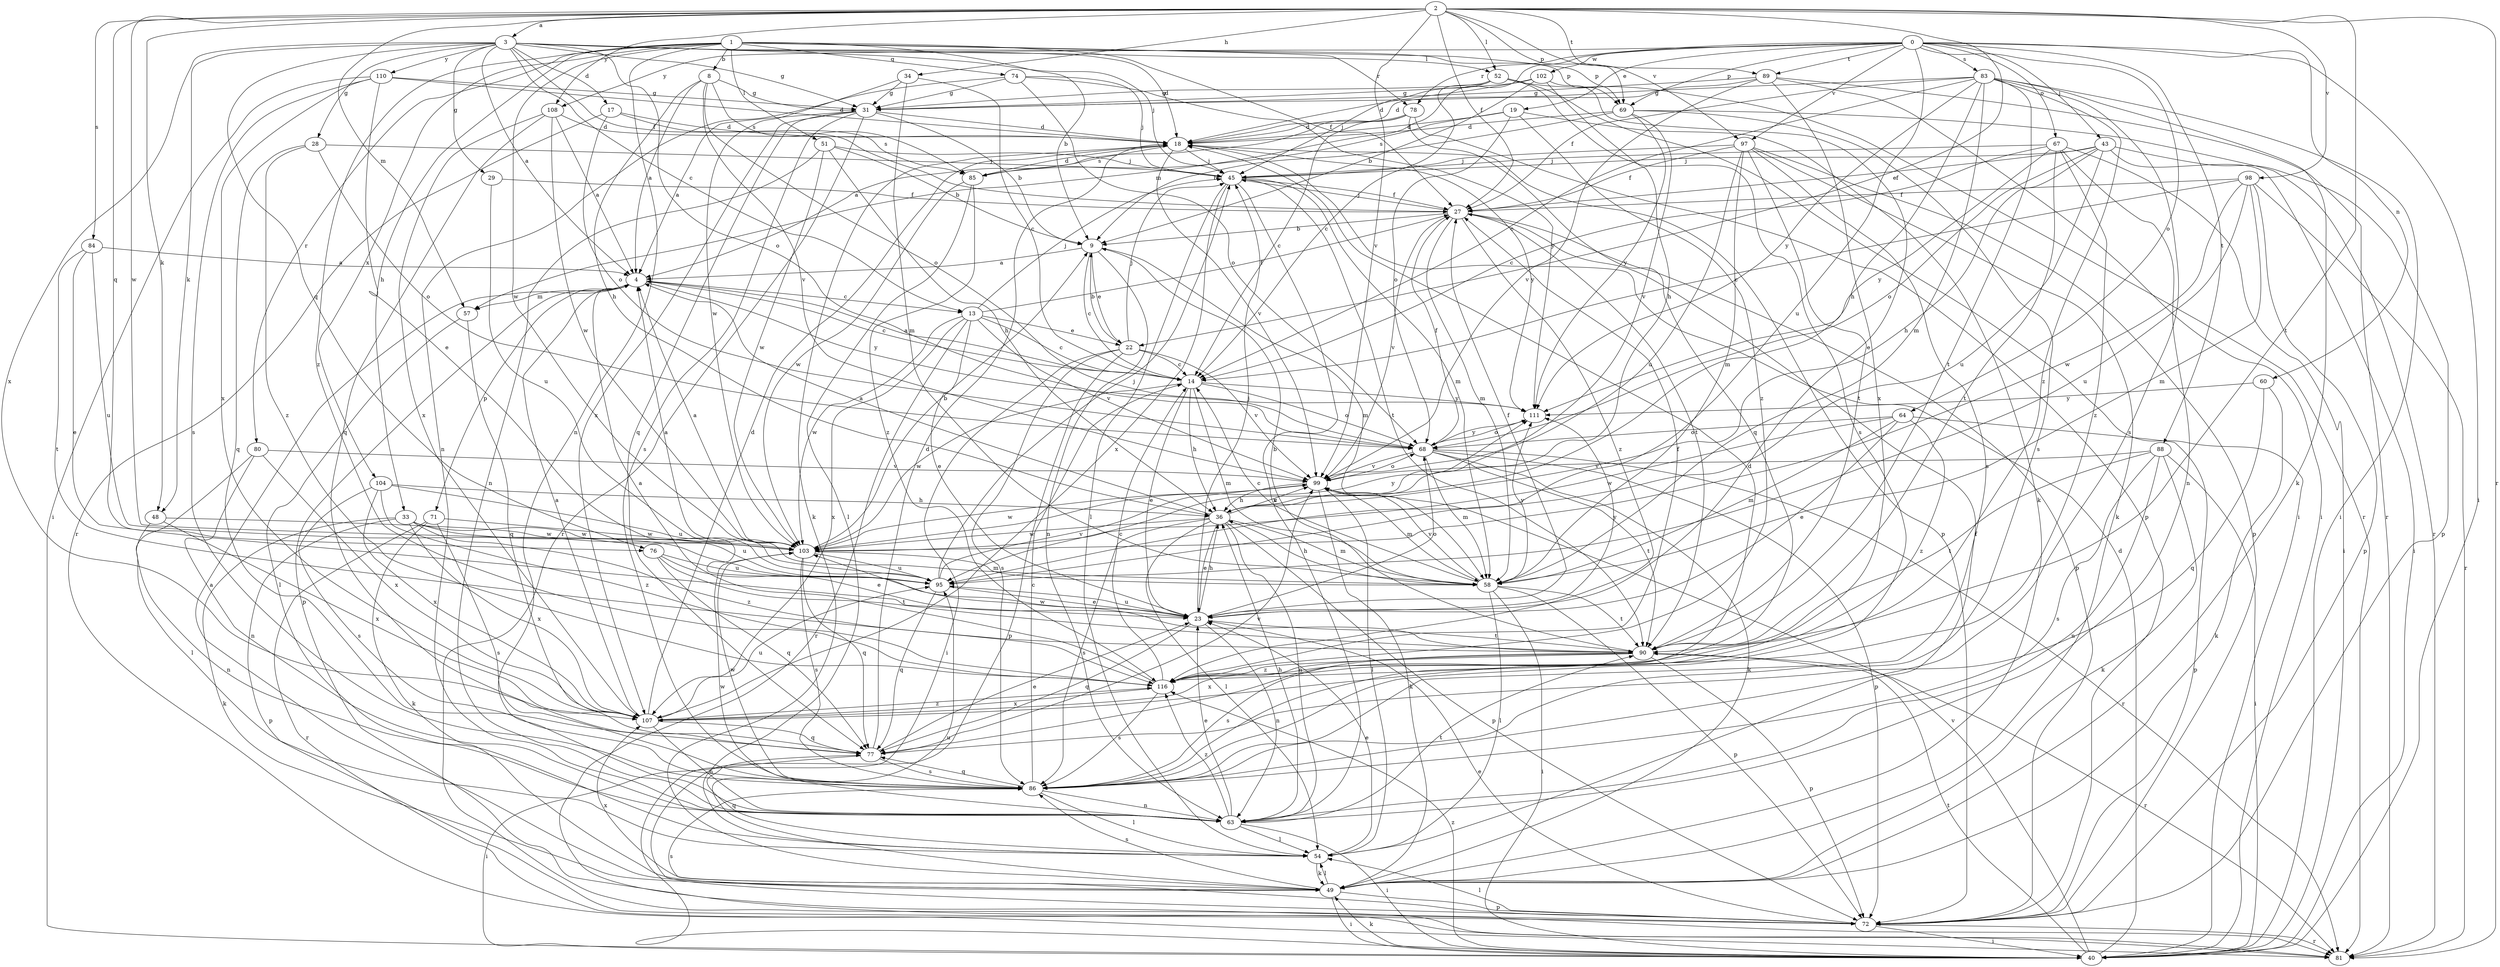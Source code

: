 strict digraph  {
0;
1;
2;
3;
4;
8;
9;
13;
14;
17;
18;
19;
22;
23;
27;
28;
29;
31;
33;
34;
36;
40;
43;
45;
48;
49;
51;
52;
54;
57;
58;
60;
63;
64;
67;
68;
69;
71;
72;
74;
76;
77;
78;
80;
81;
83;
84;
85;
86;
88;
89;
90;
95;
97;
98;
99;
102;
103;
104;
107;
108;
110;
111;
116;
0 -> 19  [label=e];
0 -> 40  [label=i];
0 -> 43  [label=j];
0 -> 57  [label=m];
0 -> 60  [label=n];
0 -> 64  [label=o];
0 -> 67  [label=o];
0 -> 69  [label=p];
0 -> 78  [label=r];
0 -> 83  [label=s];
0 -> 88  [label=t];
0 -> 89  [label=t];
0 -> 95  [label=u];
0 -> 97  [label=v];
0 -> 102  [label=w];
0 -> 108  [label=y];
1 -> 8  [label=b];
1 -> 9  [label=b];
1 -> 27  [label=f];
1 -> 33  [label=h];
1 -> 51  [label=l];
1 -> 63  [label=n];
1 -> 69  [label=p];
1 -> 74  [label=q];
1 -> 78  [label=r];
1 -> 80  [label=r];
1 -> 103  [label=w];
1 -> 104  [label=x];
1 -> 116  [label=z];
2 -> 3  [label=a];
2 -> 22  [label=e];
2 -> 27  [label=f];
2 -> 34  [label=h];
2 -> 48  [label=k];
2 -> 52  [label=l];
2 -> 57  [label=m];
2 -> 69  [label=p];
2 -> 76  [label=q];
2 -> 81  [label=r];
2 -> 84  [label=s];
2 -> 89  [label=t];
2 -> 90  [label=t];
2 -> 97  [label=v];
2 -> 98  [label=v];
2 -> 99  [label=v];
2 -> 103  [label=w];
2 -> 108  [label=y];
3 -> 4  [label=a];
3 -> 13  [label=c];
3 -> 17  [label=d];
3 -> 18  [label=d];
3 -> 27  [label=f];
3 -> 28  [label=g];
3 -> 29  [label=g];
3 -> 31  [label=g];
3 -> 45  [label=j];
3 -> 48  [label=k];
3 -> 52  [label=l];
3 -> 68  [label=o];
3 -> 69  [label=p];
3 -> 76  [label=q];
3 -> 107  [label=x];
3 -> 110  [label=y];
4 -> 13  [label=c];
4 -> 14  [label=c];
4 -> 57  [label=m];
4 -> 71  [label=p];
4 -> 72  [label=p];
4 -> 111  [label=y];
8 -> 4  [label=a];
8 -> 31  [label=g];
8 -> 36  [label=h];
8 -> 68  [label=o];
8 -> 85  [label=s];
8 -> 99  [label=v];
9 -> 4  [label=a];
9 -> 14  [label=c];
9 -> 22  [label=e];
9 -> 58  [label=m];
9 -> 63  [label=n];
13 -> 14  [label=c];
13 -> 22  [label=e];
13 -> 23  [label=e];
13 -> 27  [label=f];
13 -> 45  [label=j];
13 -> 81  [label=r];
13 -> 99  [label=v];
13 -> 103  [label=w];
13 -> 107  [label=x];
14 -> 4  [label=a];
14 -> 23  [label=e];
14 -> 36  [label=h];
14 -> 58  [label=m];
14 -> 68  [label=o];
14 -> 103  [label=w];
14 -> 111  [label=y];
17 -> 18  [label=d];
17 -> 68  [label=o];
17 -> 81  [label=r];
17 -> 85  [label=s];
18 -> 45  [label=j];
18 -> 49  [label=k];
18 -> 72  [label=p];
18 -> 85  [label=s];
18 -> 99  [label=v];
18 -> 111  [label=y];
19 -> 18  [label=d];
19 -> 49  [label=k];
19 -> 68  [label=o];
19 -> 85  [label=s];
19 -> 116  [label=z];
22 -> 9  [label=b];
22 -> 14  [label=c];
22 -> 40  [label=i];
22 -> 45  [label=j];
22 -> 72  [label=p];
22 -> 86  [label=s];
22 -> 99  [label=v];
23 -> 27  [label=f];
23 -> 36  [label=h];
23 -> 45  [label=j];
23 -> 63  [label=n];
23 -> 68  [label=o];
23 -> 77  [label=q];
23 -> 90  [label=t];
23 -> 95  [label=u];
23 -> 111  [label=y];
27 -> 9  [label=b];
27 -> 45  [label=j];
27 -> 58  [label=m];
27 -> 72  [label=p];
27 -> 90  [label=t];
27 -> 99  [label=v];
27 -> 116  [label=z];
28 -> 45  [label=j];
28 -> 68  [label=o];
28 -> 77  [label=q];
28 -> 116  [label=z];
29 -> 27  [label=f];
29 -> 95  [label=u];
31 -> 4  [label=a];
31 -> 9  [label=b];
31 -> 18  [label=d];
31 -> 77  [label=q];
31 -> 81  [label=r];
31 -> 86  [label=s];
31 -> 107  [label=x];
33 -> 49  [label=k];
33 -> 72  [label=p];
33 -> 95  [label=u];
33 -> 103  [label=w];
33 -> 107  [label=x];
33 -> 116  [label=z];
34 -> 14  [label=c];
34 -> 31  [label=g];
34 -> 58  [label=m];
34 -> 103  [label=w];
36 -> 4  [label=a];
36 -> 23  [label=e];
36 -> 54  [label=l];
36 -> 58  [label=m];
36 -> 63  [label=n];
36 -> 72  [label=p];
36 -> 86  [label=s];
36 -> 99  [label=v];
36 -> 103  [label=w];
40 -> 18  [label=d];
40 -> 49  [label=k];
40 -> 90  [label=t];
40 -> 99  [label=v];
40 -> 116  [label=z];
43 -> 27  [label=f];
43 -> 36  [label=h];
43 -> 40  [label=i];
43 -> 45  [label=j];
43 -> 68  [label=o];
43 -> 72  [label=p];
43 -> 95  [label=u];
45 -> 27  [label=f];
45 -> 54  [label=l];
45 -> 58  [label=m];
45 -> 63  [label=n];
45 -> 90  [label=t];
45 -> 107  [label=x];
48 -> 63  [label=n];
48 -> 103  [label=w];
48 -> 107  [label=x];
49 -> 4  [label=a];
49 -> 40  [label=i];
49 -> 54  [label=l];
49 -> 72  [label=p];
49 -> 86  [label=s];
49 -> 95  [label=u];
49 -> 107  [label=x];
51 -> 9  [label=b];
51 -> 36  [label=h];
51 -> 45  [label=j];
51 -> 63  [label=n];
51 -> 103  [label=w];
52 -> 14  [label=c];
52 -> 31  [label=g];
52 -> 40  [label=i];
52 -> 45  [label=j];
52 -> 81  [label=r];
52 -> 86  [label=s];
54 -> 23  [label=e];
54 -> 27  [label=f];
54 -> 49  [label=k];
54 -> 77  [label=q];
57 -> 54  [label=l];
57 -> 77  [label=q];
58 -> 4  [label=a];
58 -> 14  [label=c];
58 -> 36  [label=h];
58 -> 40  [label=i];
58 -> 54  [label=l];
58 -> 72  [label=p];
58 -> 90  [label=t];
58 -> 99  [label=v];
58 -> 111  [label=y];
60 -> 49  [label=k];
60 -> 77  [label=q];
60 -> 111  [label=y];
63 -> 23  [label=e];
63 -> 36  [label=h];
63 -> 40  [label=i];
63 -> 54  [label=l];
63 -> 90  [label=t];
63 -> 103  [label=w];
63 -> 116  [label=z];
64 -> 23  [label=e];
64 -> 58  [label=m];
64 -> 68  [label=o];
64 -> 72  [label=p];
64 -> 103  [label=w];
64 -> 116  [label=z];
67 -> 14  [label=c];
67 -> 40  [label=i];
67 -> 45  [label=j];
67 -> 63  [label=n];
67 -> 90  [label=t];
67 -> 111  [label=y];
67 -> 116  [label=z];
68 -> 27  [label=f];
68 -> 49  [label=k];
68 -> 58  [label=m];
68 -> 72  [label=p];
68 -> 81  [label=r];
68 -> 90  [label=t];
68 -> 99  [label=v];
68 -> 111  [label=y];
69 -> 9  [label=b];
69 -> 18  [label=d];
69 -> 81  [label=r];
69 -> 86  [label=s];
69 -> 99  [label=v];
69 -> 111  [label=y];
71 -> 49  [label=k];
71 -> 81  [label=r];
71 -> 86  [label=s];
71 -> 103  [label=w];
72 -> 23  [label=e];
72 -> 40  [label=i];
72 -> 54  [label=l];
72 -> 81  [label=r];
72 -> 86  [label=s];
74 -> 31  [label=g];
74 -> 45  [label=j];
74 -> 63  [label=n];
74 -> 68  [label=o];
74 -> 111  [label=y];
76 -> 23  [label=e];
76 -> 77  [label=q];
76 -> 90  [label=t];
76 -> 95  [label=u];
77 -> 18  [label=d];
77 -> 23  [label=e];
77 -> 40  [label=i];
77 -> 86  [label=s];
77 -> 99  [label=v];
78 -> 4  [label=a];
78 -> 14  [label=c];
78 -> 18  [label=d];
78 -> 72  [label=p];
78 -> 77  [label=q];
80 -> 54  [label=l];
80 -> 63  [label=n];
80 -> 99  [label=v];
80 -> 107  [label=x];
83 -> 14  [label=c];
83 -> 27  [label=f];
83 -> 31  [label=g];
83 -> 36  [label=h];
83 -> 40  [label=i];
83 -> 49  [label=k];
83 -> 58  [label=m];
83 -> 86  [label=s];
83 -> 90  [label=t];
83 -> 111  [label=y];
83 -> 116  [label=z];
84 -> 4  [label=a];
84 -> 23  [label=e];
84 -> 90  [label=t];
84 -> 95  [label=u];
85 -> 18  [label=d];
85 -> 54  [label=l];
85 -> 103  [label=w];
85 -> 116  [label=z];
86 -> 14  [label=c];
86 -> 18  [label=d];
86 -> 54  [label=l];
86 -> 63  [label=n];
86 -> 77  [label=q];
86 -> 103  [label=w];
88 -> 40  [label=i];
88 -> 49  [label=k];
88 -> 63  [label=n];
88 -> 86  [label=s];
88 -> 90  [label=t];
88 -> 99  [label=v];
89 -> 18  [label=d];
89 -> 31  [label=g];
89 -> 40  [label=i];
89 -> 81  [label=r];
89 -> 99  [label=v];
89 -> 107  [label=x];
90 -> 9  [label=b];
90 -> 72  [label=p];
90 -> 81  [label=r];
90 -> 86  [label=s];
90 -> 103  [label=w];
90 -> 107  [label=x];
90 -> 116  [label=z];
95 -> 23  [label=e];
95 -> 45  [label=j];
95 -> 77  [label=q];
95 -> 99  [label=v];
97 -> 27  [label=f];
97 -> 45  [label=j];
97 -> 49  [label=k];
97 -> 58  [label=m];
97 -> 72  [label=p];
97 -> 86  [label=s];
97 -> 90  [label=t];
97 -> 95  [label=u];
98 -> 14  [label=c];
98 -> 27  [label=f];
98 -> 58  [label=m];
98 -> 72  [label=p];
98 -> 81  [label=r];
98 -> 95  [label=u];
98 -> 103  [label=w];
99 -> 36  [label=h];
99 -> 49  [label=k];
99 -> 54  [label=l];
99 -> 58  [label=m];
99 -> 68  [label=o];
99 -> 103  [label=w];
102 -> 9  [label=b];
102 -> 18  [label=d];
102 -> 23  [label=e];
102 -> 31  [label=g];
102 -> 36  [label=h];
103 -> 4  [label=a];
103 -> 9  [label=b];
103 -> 58  [label=m];
103 -> 77  [label=q];
103 -> 86  [label=s];
103 -> 95  [label=u];
103 -> 111  [label=y];
104 -> 36  [label=h];
104 -> 86  [label=s];
104 -> 95  [label=u];
104 -> 107  [label=x];
104 -> 116  [label=z];
107 -> 4  [label=a];
107 -> 18  [label=d];
107 -> 63  [label=n];
107 -> 77  [label=q];
107 -> 95  [label=u];
107 -> 116  [label=z];
108 -> 4  [label=a];
108 -> 18  [label=d];
108 -> 77  [label=q];
108 -> 103  [label=w];
108 -> 107  [label=x];
110 -> 18  [label=d];
110 -> 23  [label=e];
110 -> 31  [label=g];
110 -> 40  [label=i];
110 -> 86  [label=s];
110 -> 107  [label=x];
111 -> 68  [label=o];
116 -> 4  [label=a];
116 -> 14  [label=c];
116 -> 27  [label=f];
116 -> 86  [label=s];
116 -> 107  [label=x];
}
